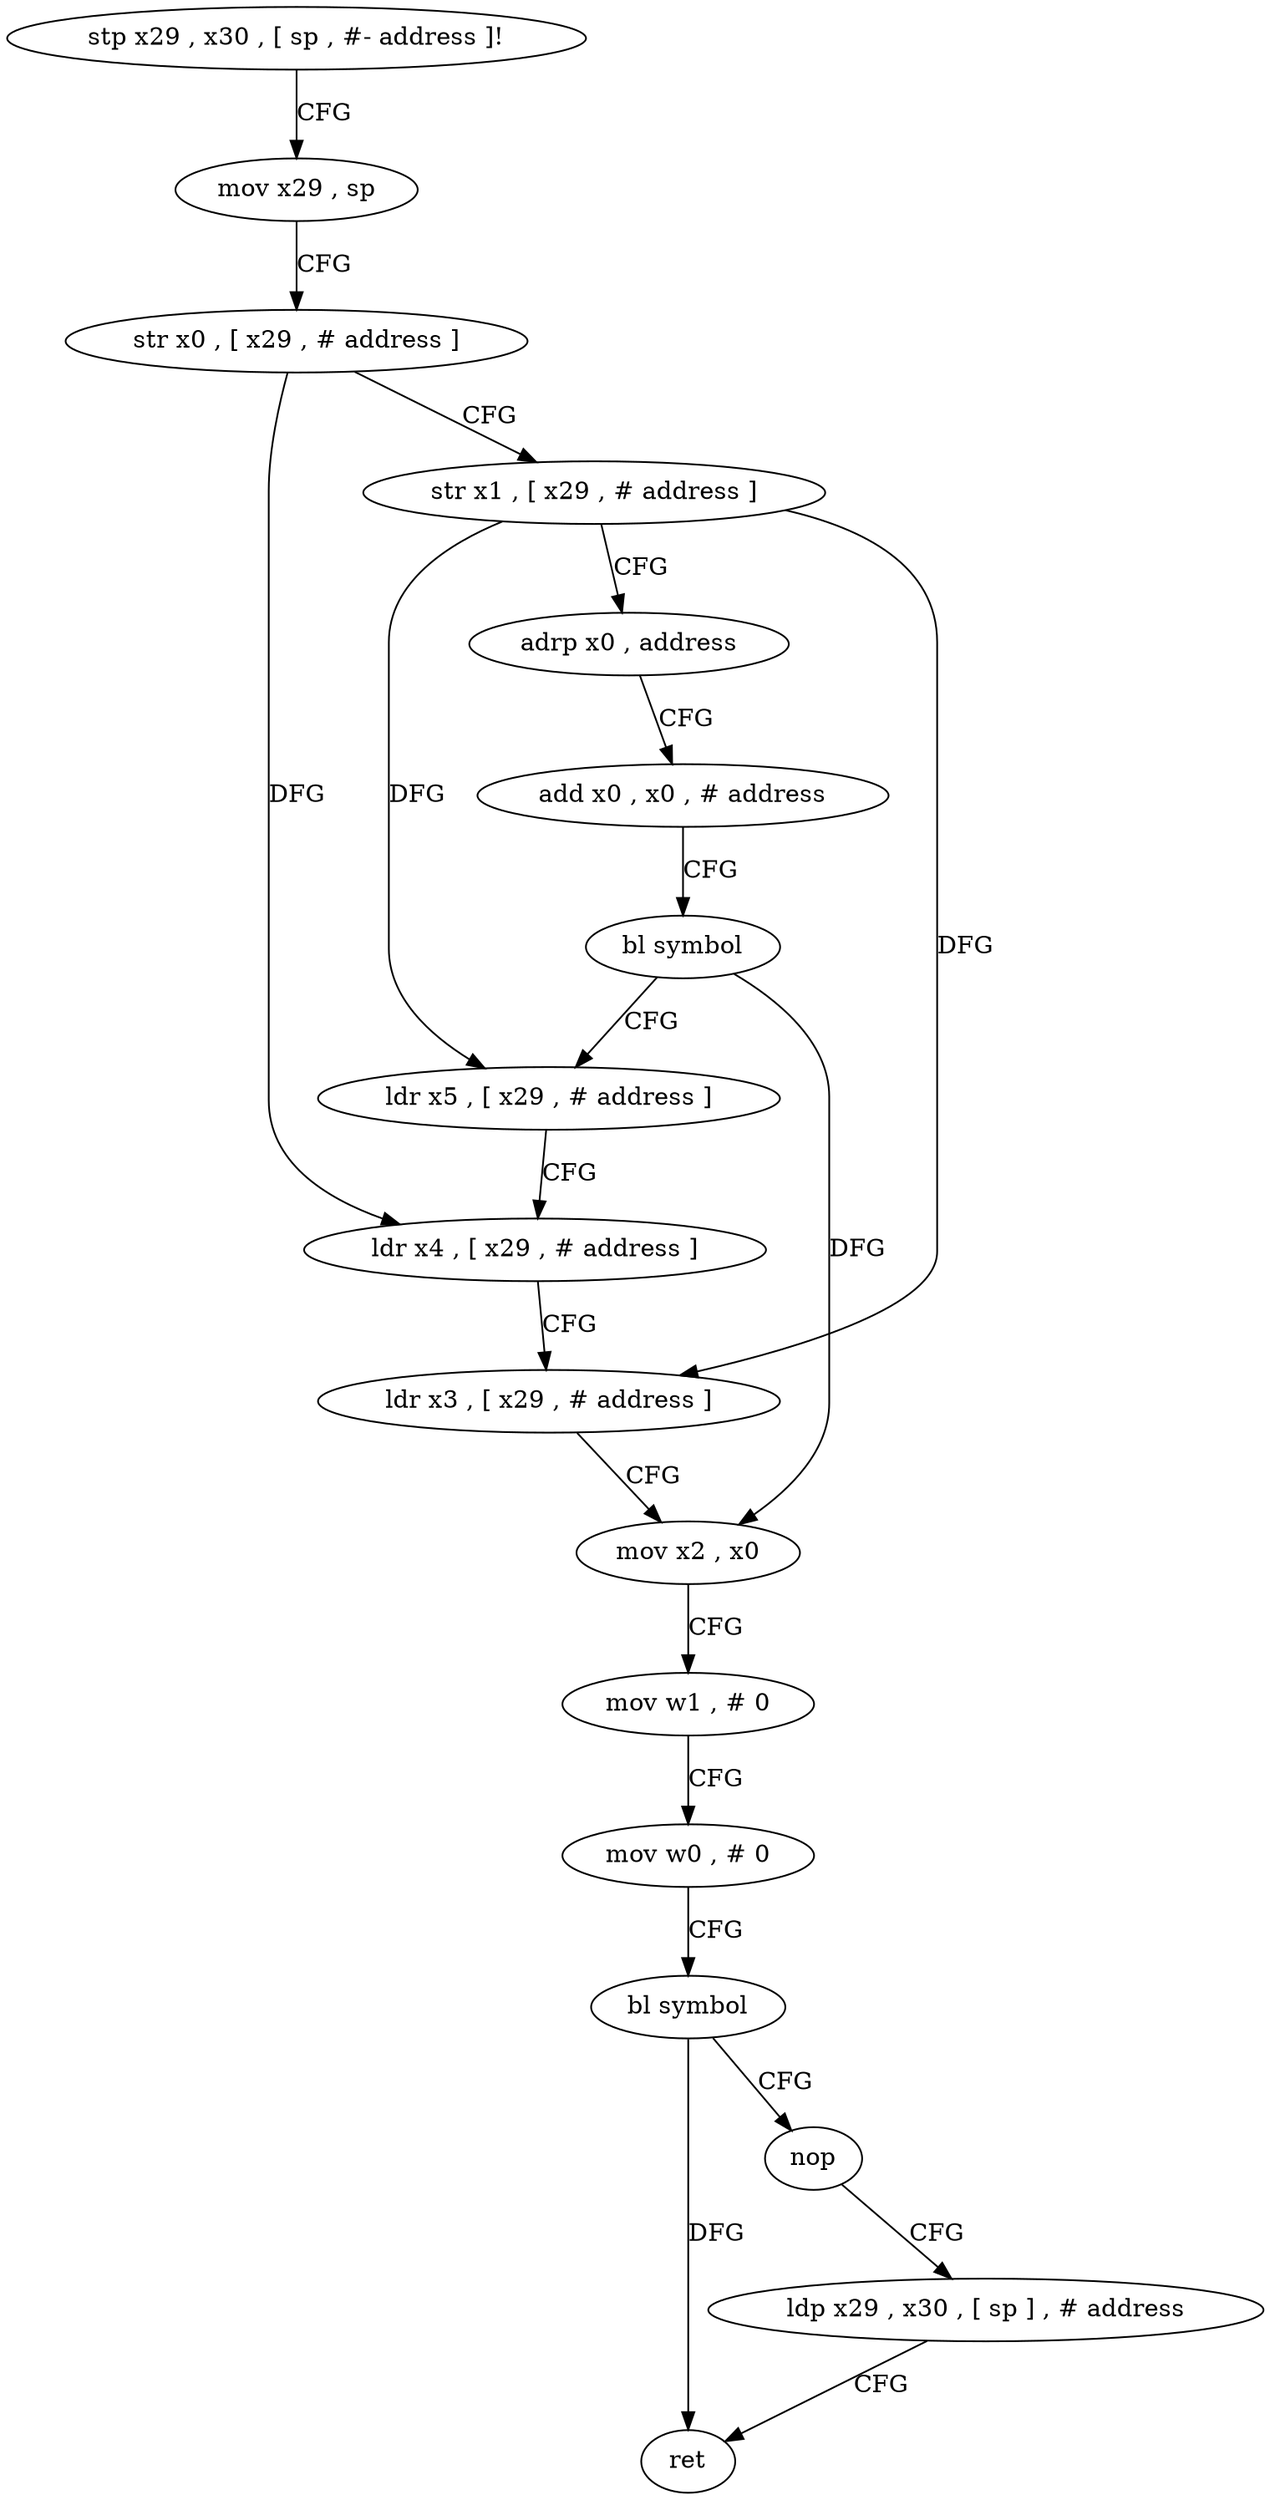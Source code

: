 digraph "func" {
"4203740" [label = "stp x29 , x30 , [ sp , #- address ]!" ]
"4203744" [label = "mov x29 , sp" ]
"4203748" [label = "str x0 , [ x29 , # address ]" ]
"4203752" [label = "str x1 , [ x29 , # address ]" ]
"4203756" [label = "adrp x0 , address" ]
"4203760" [label = "add x0 , x0 , # address" ]
"4203764" [label = "bl symbol" ]
"4203768" [label = "ldr x5 , [ x29 , # address ]" ]
"4203772" [label = "ldr x4 , [ x29 , # address ]" ]
"4203776" [label = "ldr x3 , [ x29 , # address ]" ]
"4203780" [label = "mov x2 , x0" ]
"4203784" [label = "mov w1 , # 0" ]
"4203788" [label = "mov w0 , # 0" ]
"4203792" [label = "bl symbol" ]
"4203796" [label = "nop" ]
"4203800" [label = "ldp x29 , x30 , [ sp ] , # address" ]
"4203804" [label = "ret" ]
"4203740" -> "4203744" [ label = "CFG" ]
"4203744" -> "4203748" [ label = "CFG" ]
"4203748" -> "4203752" [ label = "CFG" ]
"4203748" -> "4203772" [ label = "DFG" ]
"4203752" -> "4203756" [ label = "CFG" ]
"4203752" -> "4203768" [ label = "DFG" ]
"4203752" -> "4203776" [ label = "DFG" ]
"4203756" -> "4203760" [ label = "CFG" ]
"4203760" -> "4203764" [ label = "CFG" ]
"4203764" -> "4203768" [ label = "CFG" ]
"4203764" -> "4203780" [ label = "DFG" ]
"4203768" -> "4203772" [ label = "CFG" ]
"4203772" -> "4203776" [ label = "CFG" ]
"4203776" -> "4203780" [ label = "CFG" ]
"4203780" -> "4203784" [ label = "CFG" ]
"4203784" -> "4203788" [ label = "CFG" ]
"4203788" -> "4203792" [ label = "CFG" ]
"4203792" -> "4203796" [ label = "CFG" ]
"4203792" -> "4203804" [ label = "DFG" ]
"4203796" -> "4203800" [ label = "CFG" ]
"4203800" -> "4203804" [ label = "CFG" ]
}
